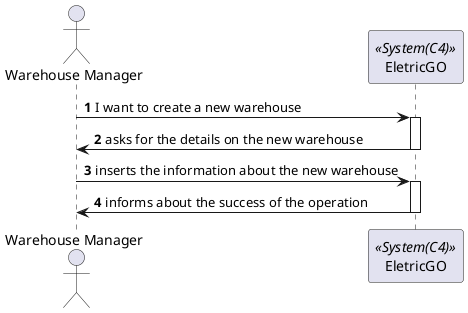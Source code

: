 @startuml createWarehouseSSD
autonumber
actor "Warehouse Manager" as admin
participant EletricGO as system <<System(C4)>>


admin -> system: I want to create a new warehouse
activate system

system -> admin: asks for the details on the new warehouse
deactivate system

admin -> system: inserts the information about the new warehouse
activate system

system -> admin: informs about the success of the operation
deactivate system

deactivate system
deactivate admin

@enduml